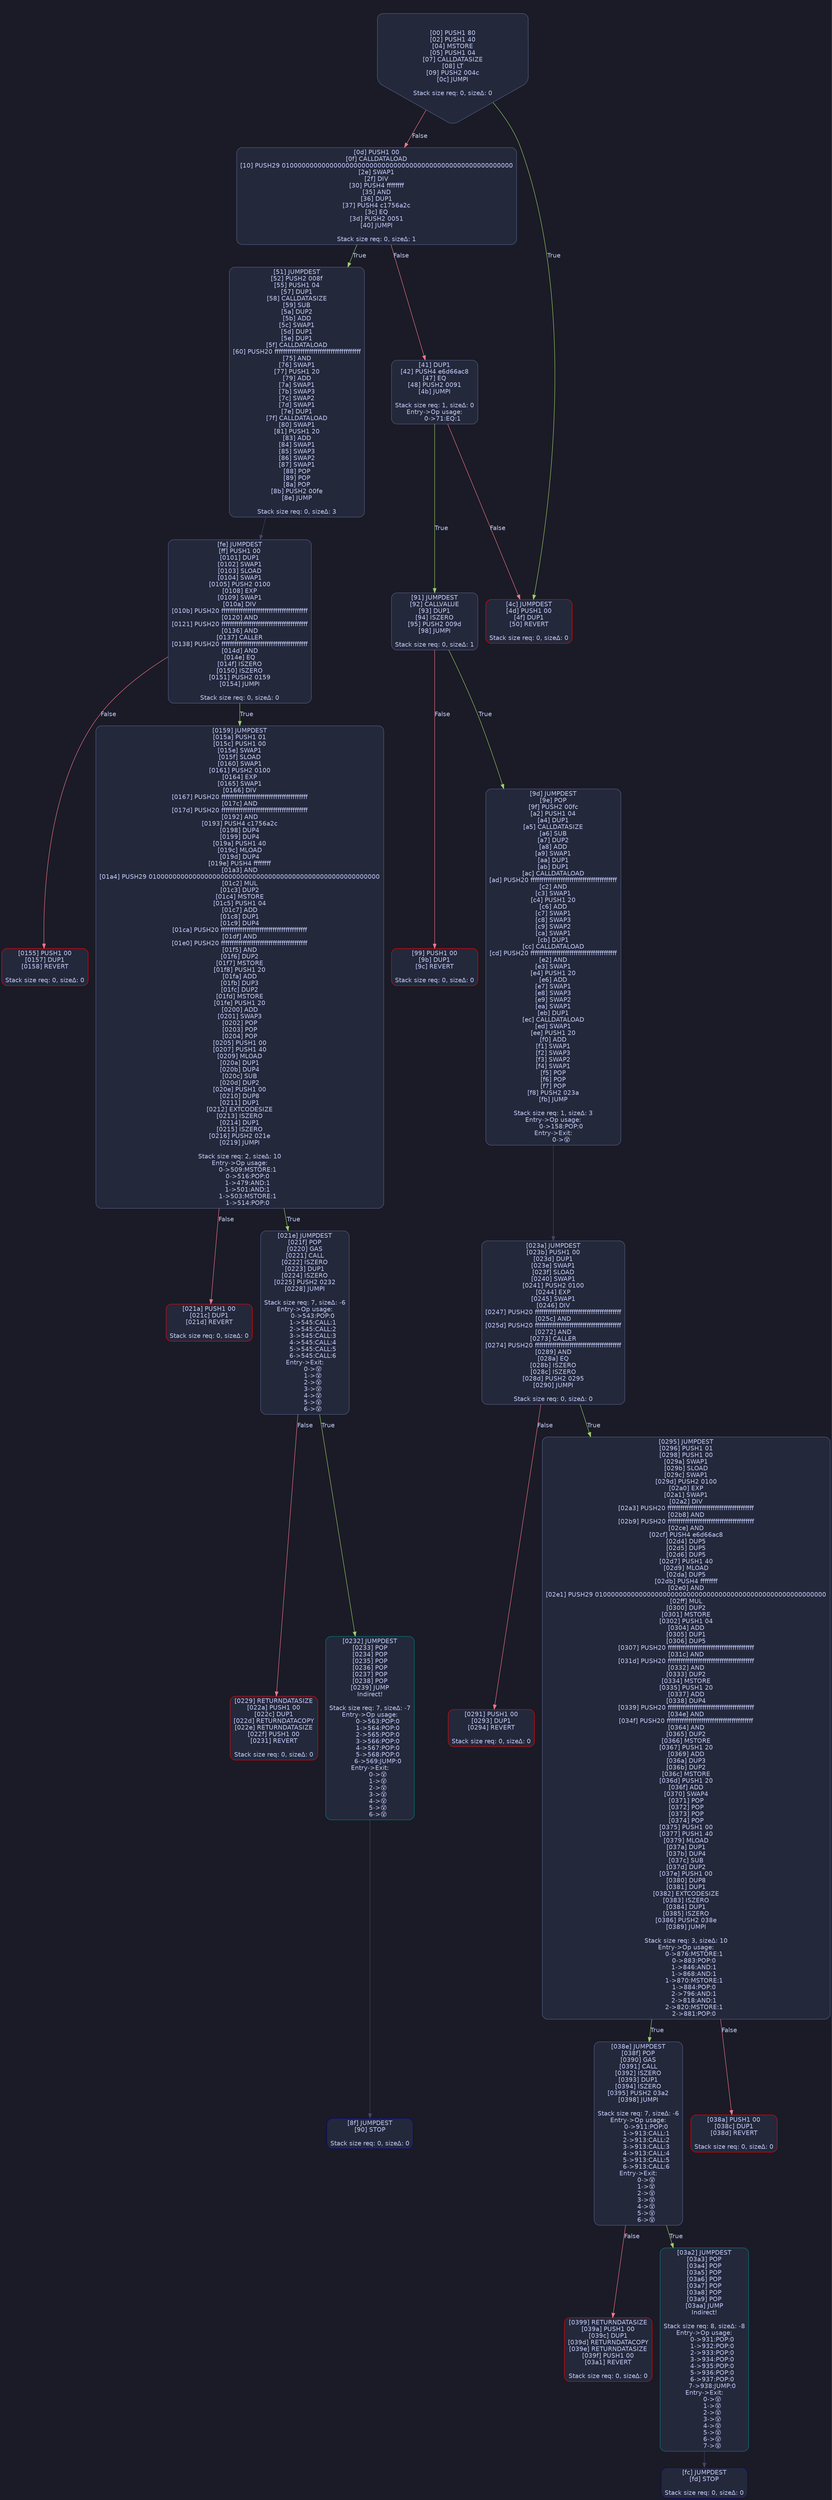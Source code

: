digraph G {
    node [shape=box, style="filled, rounded", color="#565f89", fontcolor="#c0caf5", fontname="Helvetica", fillcolor="#24283b"];
    edge [color="#414868", fontcolor="#c0caf5", fontname="Helvetica"];
    bgcolor="#1a1b26";
    0 [ label = "[00] PUSH1 80
[02] PUSH1 40
[04] MSTORE
[05] PUSH1 04
[07] CALLDATASIZE
[08] LT
[09] PUSH2 004c
[0c] JUMPI

Stack size req: 0, sizeΔ: 0
" shape = invhouse]
    1 [ label = "[0d] PUSH1 00
[0f] CALLDATALOAD
[10] PUSH29 0100000000000000000000000000000000000000000000000000000000
[2e] SWAP1
[2f] DIV
[30] PUSH4 ffffffff
[35] AND
[36] DUP1
[37] PUSH4 c1756a2c
[3c] EQ
[3d] PUSH2 0051
[40] JUMPI

Stack size req: 0, sizeΔ: 1
"]
    2 [ label = "[41] DUP1
[42] PUSH4 e6d66ac8
[47] EQ
[48] PUSH2 0091
[4b] JUMPI

Stack size req: 1, sizeΔ: 0
Entry->Op usage:
	0->71:EQ:1
"]
    3 [ label = "[4c] JUMPDEST
[4d] PUSH1 00
[4f] DUP1
[50] REVERT

Stack size req: 0, sizeΔ: 0
" color = "red"]
    4 [ label = "[51] JUMPDEST
[52] PUSH2 008f
[55] PUSH1 04
[57] DUP1
[58] CALLDATASIZE
[59] SUB
[5a] DUP2
[5b] ADD
[5c] SWAP1
[5d] DUP1
[5e] DUP1
[5f] CALLDATALOAD
[60] PUSH20 ffffffffffffffffffffffffffffffffffffffff
[75] AND
[76] SWAP1
[77] PUSH1 20
[79] ADD
[7a] SWAP1
[7b] SWAP3
[7c] SWAP2
[7d] SWAP1
[7e] DUP1
[7f] CALLDATALOAD
[80] SWAP1
[81] PUSH1 20
[83] ADD
[84] SWAP1
[85] SWAP3
[86] SWAP2
[87] SWAP1
[88] POP
[89] POP
[8a] POP
[8b] PUSH2 00fe
[8e] JUMP

Stack size req: 0, sizeΔ: 3
"]
    5 [ label = "[8f] JUMPDEST
[90] STOP

Stack size req: 0, sizeΔ: 0
" color = "darkblue"]
    6 [ label = "[91] JUMPDEST
[92] CALLVALUE
[93] DUP1
[94] ISZERO
[95] PUSH2 009d
[98] JUMPI

Stack size req: 0, sizeΔ: 1
"]
    7 [ label = "[99] PUSH1 00
[9b] DUP1
[9c] REVERT

Stack size req: 0, sizeΔ: 0
" color = "red"]
    8 [ label = "[9d] JUMPDEST
[9e] POP
[9f] PUSH2 00fc
[a2] PUSH1 04
[a4] DUP1
[a5] CALLDATASIZE
[a6] SUB
[a7] DUP2
[a8] ADD
[a9] SWAP1
[aa] DUP1
[ab] DUP1
[ac] CALLDATALOAD
[ad] PUSH20 ffffffffffffffffffffffffffffffffffffffff
[c2] AND
[c3] SWAP1
[c4] PUSH1 20
[c6] ADD
[c7] SWAP1
[c8] SWAP3
[c9] SWAP2
[ca] SWAP1
[cb] DUP1
[cc] CALLDATALOAD
[cd] PUSH20 ffffffffffffffffffffffffffffffffffffffff
[e2] AND
[e3] SWAP1
[e4] PUSH1 20
[e6] ADD
[e7] SWAP1
[e8] SWAP3
[e9] SWAP2
[ea] SWAP1
[eb] DUP1
[ec] CALLDATALOAD
[ed] SWAP1
[ee] PUSH1 20
[f0] ADD
[f1] SWAP1
[f2] SWAP3
[f3] SWAP2
[f4] SWAP1
[f5] POP
[f6] POP
[f7] POP
[f8] PUSH2 023a
[fb] JUMP

Stack size req: 1, sizeΔ: 3
Entry->Op usage:
	0->158:POP:0
Entry->Exit:
	0->😵
"]
    9 [ label = "[fc] JUMPDEST
[fd] STOP

Stack size req: 0, sizeΔ: 0
" color = "darkblue"]
    10 [ label = "[fe] JUMPDEST
[ff] PUSH1 00
[0101] DUP1
[0102] SWAP1
[0103] SLOAD
[0104] SWAP1
[0105] PUSH2 0100
[0108] EXP
[0109] SWAP1
[010a] DIV
[010b] PUSH20 ffffffffffffffffffffffffffffffffffffffff
[0120] AND
[0121] PUSH20 ffffffffffffffffffffffffffffffffffffffff
[0136] AND
[0137] CALLER
[0138] PUSH20 ffffffffffffffffffffffffffffffffffffffff
[014d] AND
[014e] EQ
[014f] ISZERO
[0150] ISZERO
[0151] PUSH2 0159
[0154] JUMPI

Stack size req: 0, sizeΔ: 0
"]
    11 [ label = "[0155] PUSH1 00
[0157] DUP1
[0158] REVERT

Stack size req: 0, sizeΔ: 0
" color = "red"]
    12 [ label = "[0159] JUMPDEST
[015a] PUSH1 01
[015c] PUSH1 00
[015e] SWAP1
[015f] SLOAD
[0160] SWAP1
[0161] PUSH2 0100
[0164] EXP
[0165] SWAP1
[0166] DIV
[0167] PUSH20 ffffffffffffffffffffffffffffffffffffffff
[017c] AND
[017d] PUSH20 ffffffffffffffffffffffffffffffffffffffff
[0192] AND
[0193] PUSH4 c1756a2c
[0198] DUP4
[0199] DUP4
[019a] PUSH1 40
[019c] MLOAD
[019d] DUP4
[019e] PUSH4 ffffffff
[01a3] AND
[01a4] PUSH29 0100000000000000000000000000000000000000000000000000000000
[01c2] MUL
[01c3] DUP2
[01c4] MSTORE
[01c5] PUSH1 04
[01c7] ADD
[01c8] DUP1
[01c9] DUP4
[01ca] PUSH20 ffffffffffffffffffffffffffffffffffffffff
[01df] AND
[01e0] PUSH20 ffffffffffffffffffffffffffffffffffffffff
[01f5] AND
[01f6] DUP2
[01f7] MSTORE
[01f8] PUSH1 20
[01fa] ADD
[01fb] DUP3
[01fc] DUP2
[01fd] MSTORE
[01fe] PUSH1 20
[0200] ADD
[0201] SWAP3
[0202] POP
[0203] POP
[0204] POP
[0205] PUSH1 00
[0207] PUSH1 40
[0209] MLOAD
[020a] DUP1
[020b] DUP4
[020c] SUB
[020d] DUP2
[020e] PUSH1 00
[0210] DUP8
[0211] DUP1
[0212] EXTCODESIZE
[0213] ISZERO
[0214] DUP1
[0215] ISZERO
[0216] PUSH2 021e
[0219] JUMPI

Stack size req: 2, sizeΔ: 10
Entry->Op usage:
	0->509:MSTORE:1
	0->516:POP:0
	1->479:AND:1
	1->501:AND:1
	1->503:MSTORE:1
	1->514:POP:0
"]
    13 [ label = "[021a] PUSH1 00
[021c] DUP1
[021d] REVERT

Stack size req: 0, sizeΔ: 0
" color = "red"]
    14 [ label = "[021e] JUMPDEST
[021f] POP
[0220] GAS
[0221] CALL
[0222] ISZERO
[0223] DUP1
[0224] ISZERO
[0225] PUSH2 0232
[0228] JUMPI

Stack size req: 7, sizeΔ: -6
Entry->Op usage:
	0->543:POP:0
	1->545:CALL:1
	2->545:CALL:2
	3->545:CALL:3
	4->545:CALL:4
	5->545:CALL:5
	6->545:CALL:6
Entry->Exit:
	0->😵
	1->😵
	2->😵
	3->😵
	4->😵
	5->😵
	6->😵
"]
    15 [ label = "[0229] RETURNDATASIZE
[022a] PUSH1 00
[022c] DUP1
[022d] RETURNDATACOPY
[022e] RETURNDATASIZE
[022f] PUSH1 00
[0231] REVERT

Stack size req: 0, sizeΔ: 0
" color = "red"]
    16 [ label = "[0232] JUMPDEST
[0233] POP
[0234] POP
[0235] POP
[0236] POP
[0237] POP
[0238] POP
[0239] JUMP
Indirect!

Stack size req: 7, sizeΔ: -7
Entry->Op usage:
	0->563:POP:0
	1->564:POP:0
	2->565:POP:0
	3->566:POP:0
	4->567:POP:0
	5->568:POP:0
	6->569:JUMP:0
Entry->Exit:
	0->😵
	1->😵
	2->😵
	3->😵
	4->😵
	5->😵
	6->😵
" color = "teal"]
    17 [ label = "[023a] JUMPDEST
[023b] PUSH1 00
[023d] DUP1
[023e] SWAP1
[023f] SLOAD
[0240] SWAP1
[0241] PUSH2 0100
[0244] EXP
[0245] SWAP1
[0246] DIV
[0247] PUSH20 ffffffffffffffffffffffffffffffffffffffff
[025c] AND
[025d] PUSH20 ffffffffffffffffffffffffffffffffffffffff
[0272] AND
[0273] CALLER
[0274] PUSH20 ffffffffffffffffffffffffffffffffffffffff
[0289] AND
[028a] EQ
[028b] ISZERO
[028c] ISZERO
[028d] PUSH2 0295
[0290] JUMPI

Stack size req: 0, sizeΔ: 0
"]
    18 [ label = "[0291] PUSH1 00
[0293] DUP1
[0294] REVERT

Stack size req: 0, sizeΔ: 0
" color = "red"]
    19 [ label = "[0295] JUMPDEST
[0296] PUSH1 01
[0298] PUSH1 00
[029a] SWAP1
[029b] SLOAD
[029c] SWAP1
[029d] PUSH2 0100
[02a0] EXP
[02a1] SWAP1
[02a2] DIV
[02a3] PUSH20 ffffffffffffffffffffffffffffffffffffffff
[02b8] AND
[02b9] PUSH20 ffffffffffffffffffffffffffffffffffffffff
[02ce] AND
[02cf] PUSH4 e6d66ac8
[02d4] DUP5
[02d5] DUP5
[02d6] DUP5
[02d7] PUSH1 40
[02d9] MLOAD
[02da] DUP5
[02db] PUSH4 ffffffff
[02e0] AND
[02e1] PUSH29 0100000000000000000000000000000000000000000000000000000000
[02ff] MUL
[0300] DUP2
[0301] MSTORE
[0302] PUSH1 04
[0304] ADD
[0305] DUP1
[0306] DUP5
[0307] PUSH20 ffffffffffffffffffffffffffffffffffffffff
[031c] AND
[031d] PUSH20 ffffffffffffffffffffffffffffffffffffffff
[0332] AND
[0333] DUP2
[0334] MSTORE
[0335] PUSH1 20
[0337] ADD
[0338] DUP4
[0339] PUSH20 ffffffffffffffffffffffffffffffffffffffff
[034e] AND
[034f] PUSH20 ffffffffffffffffffffffffffffffffffffffff
[0364] AND
[0365] DUP2
[0366] MSTORE
[0367] PUSH1 20
[0369] ADD
[036a] DUP3
[036b] DUP2
[036c] MSTORE
[036d] PUSH1 20
[036f] ADD
[0370] SWAP4
[0371] POP
[0372] POP
[0373] POP
[0374] POP
[0375] PUSH1 00
[0377] PUSH1 40
[0379] MLOAD
[037a] DUP1
[037b] DUP4
[037c] SUB
[037d] DUP2
[037e] PUSH1 00
[0380] DUP8
[0381] DUP1
[0382] EXTCODESIZE
[0383] ISZERO
[0384] DUP1
[0385] ISZERO
[0386] PUSH2 038e
[0389] JUMPI

Stack size req: 3, sizeΔ: 10
Entry->Op usage:
	0->876:MSTORE:1
	0->883:POP:0
	1->846:AND:1
	1->868:AND:1
	1->870:MSTORE:1
	1->884:POP:0
	2->796:AND:1
	2->818:AND:1
	2->820:MSTORE:1
	2->881:POP:0
"]
    20 [ label = "[038a] PUSH1 00
[038c] DUP1
[038d] REVERT

Stack size req: 0, sizeΔ: 0
" color = "red"]
    21 [ label = "[038e] JUMPDEST
[038f] POP
[0390] GAS
[0391] CALL
[0392] ISZERO
[0393] DUP1
[0394] ISZERO
[0395] PUSH2 03a2
[0398] JUMPI

Stack size req: 7, sizeΔ: -6
Entry->Op usage:
	0->911:POP:0
	1->913:CALL:1
	2->913:CALL:2
	3->913:CALL:3
	4->913:CALL:4
	5->913:CALL:5
	6->913:CALL:6
Entry->Exit:
	0->😵
	1->😵
	2->😵
	3->😵
	4->😵
	5->😵
	6->😵
"]
    22 [ label = "[0399] RETURNDATASIZE
[039a] PUSH1 00
[039c] DUP1
[039d] RETURNDATACOPY
[039e] RETURNDATASIZE
[039f] PUSH1 00
[03a1] REVERT

Stack size req: 0, sizeΔ: 0
" color = "red"]
    23 [ label = "[03a2] JUMPDEST
[03a3] POP
[03a4] POP
[03a5] POP
[03a6] POP
[03a7] POP
[03a8] POP
[03a9] POP
[03aa] JUMP
Indirect!

Stack size req: 8, sizeΔ: -8
Entry->Op usage:
	0->931:POP:0
	1->932:POP:0
	2->933:POP:0
	3->934:POP:0
	4->935:POP:0
	5->936:POP:0
	6->937:POP:0
	7->938:JUMP:0
Entry->Exit:
	0->😵
	1->😵
	2->😵
	3->😵
	4->😵
	5->😵
	6->😵
	7->😵
" color = "teal"]
    0 -> 1 [ label = "False" color = "#f7768e"]
    0 -> 3 [ label = "True" color = "#9ece6a"]
    1 -> 2 [ label = "False" color = "#f7768e"]
    1 -> 4 [ label = "True" color = "#9ece6a"]
    2 -> 3 [ label = "False" color = "#f7768e"]
    2 -> 6 [ label = "True" color = "#9ece6a"]
    4 -> 10 [ ]
    6 -> 7 [ label = "False" color = "#f7768e"]
    6 -> 8 [ label = "True" color = "#9ece6a"]
    8 -> 17 [ ]
    10 -> 11 [ label = "False" color = "#f7768e"]
    10 -> 12 [ label = "True" color = "#9ece6a"]
    12 -> 13 [ label = "False" color = "#f7768e"]
    12 -> 14 [ label = "True" color = "#9ece6a"]
    14 -> 15 [ label = "False" color = "#f7768e"]
    14 -> 16 [ label = "True" color = "#9ece6a"]
    17 -> 18 [ label = "False" color = "#f7768e"]
    17 -> 19 [ label = "True" color = "#9ece6a"]
    19 -> 20 [ label = "False" color = "#f7768e"]
    19 -> 21 [ label = "True" color = "#9ece6a"]
    21 -> 22 [ label = "False" color = "#f7768e"]
    21 -> 23 [ label = "True" color = "#9ece6a"]
    16 -> 5 [ ]
    23 -> 9 [ ]

}
